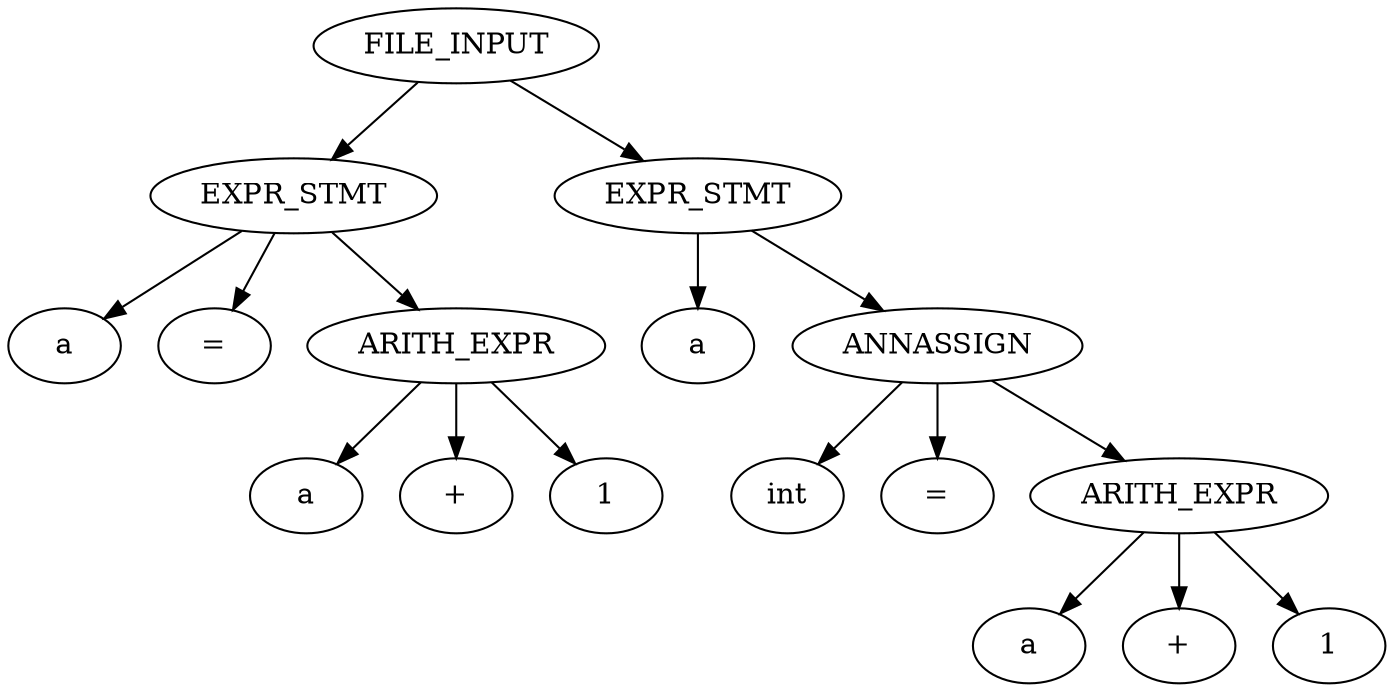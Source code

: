 digraph ast {
Node88[label="FILE_INPUT"]
Node34[label="EXPR_STMT"]
Node0[label="a"]
Node34-> Node0
Node33[label="="]
Node34-> Node33
Node23[label="ARITH_EXPR"]
Node13[label="a"]
Node23-> Node13
Node22[label="+"]
Node23-> Node22
Node17[label="1"]
Node23-> Node17
Node34-> Node23
Node88-> Node34
Node86[label="EXPR_STMT"]
Node37[label="a"]
Node86-> Node37
Node84[label="ANNASSIGN"]
Node50[label="int"]
Node84-> Node50
Node83[label="="]
Node84-> Node83
Node73[label="ARITH_EXPR"]
Node63[label="a"]
Node73-> Node63
Node72[label="+"]
Node73-> Node72
Node67[label="1"]
Node73-> Node67
Node84-> Node73
Node86-> Node84
Node88-> Node86
}
